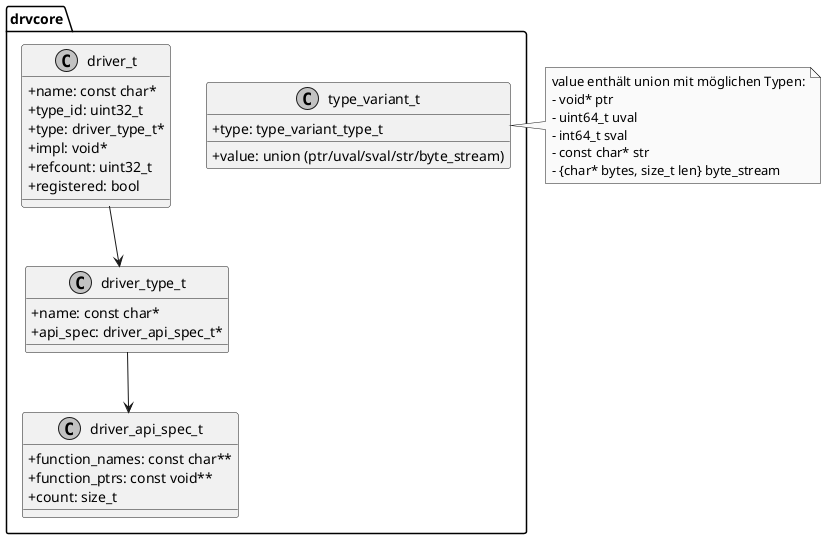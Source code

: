 @startuml drvcore_driver_model

skinparam monochrome true
skinparam classAttributeIconSize 0

package "drvcore" {
    class driver_t {
        +name: const char*
        +type_id: uint32_t
        +type: driver_type_t*
        +impl: void*
        +refcount: uint32_t
        +registered: bool
    }

    class driver_type_t {
        +name: const char*
        +api_spec: driver_api_spec_t*
    }

    class driver_api_spec_t {
        +function_names: const char**
        +function_ptrs: const void**
        +count: size_t
    }

    class type_variant_t {
        +type: type_variant_type_t
        +value: union (ptr/uval/sval/str/byte_stream)
    }
}

driver_t --> driver_type_t
driver_type_t --> driver_api_spec_t

note right of type_variant_t
  value enthält union mit möglichen Typen:
  - void* ptr
  - uint64_t uval
  - int64_t sval
  - const char* str
  - {char* bytes, size_t len} byte_stream
end note

@enduml
